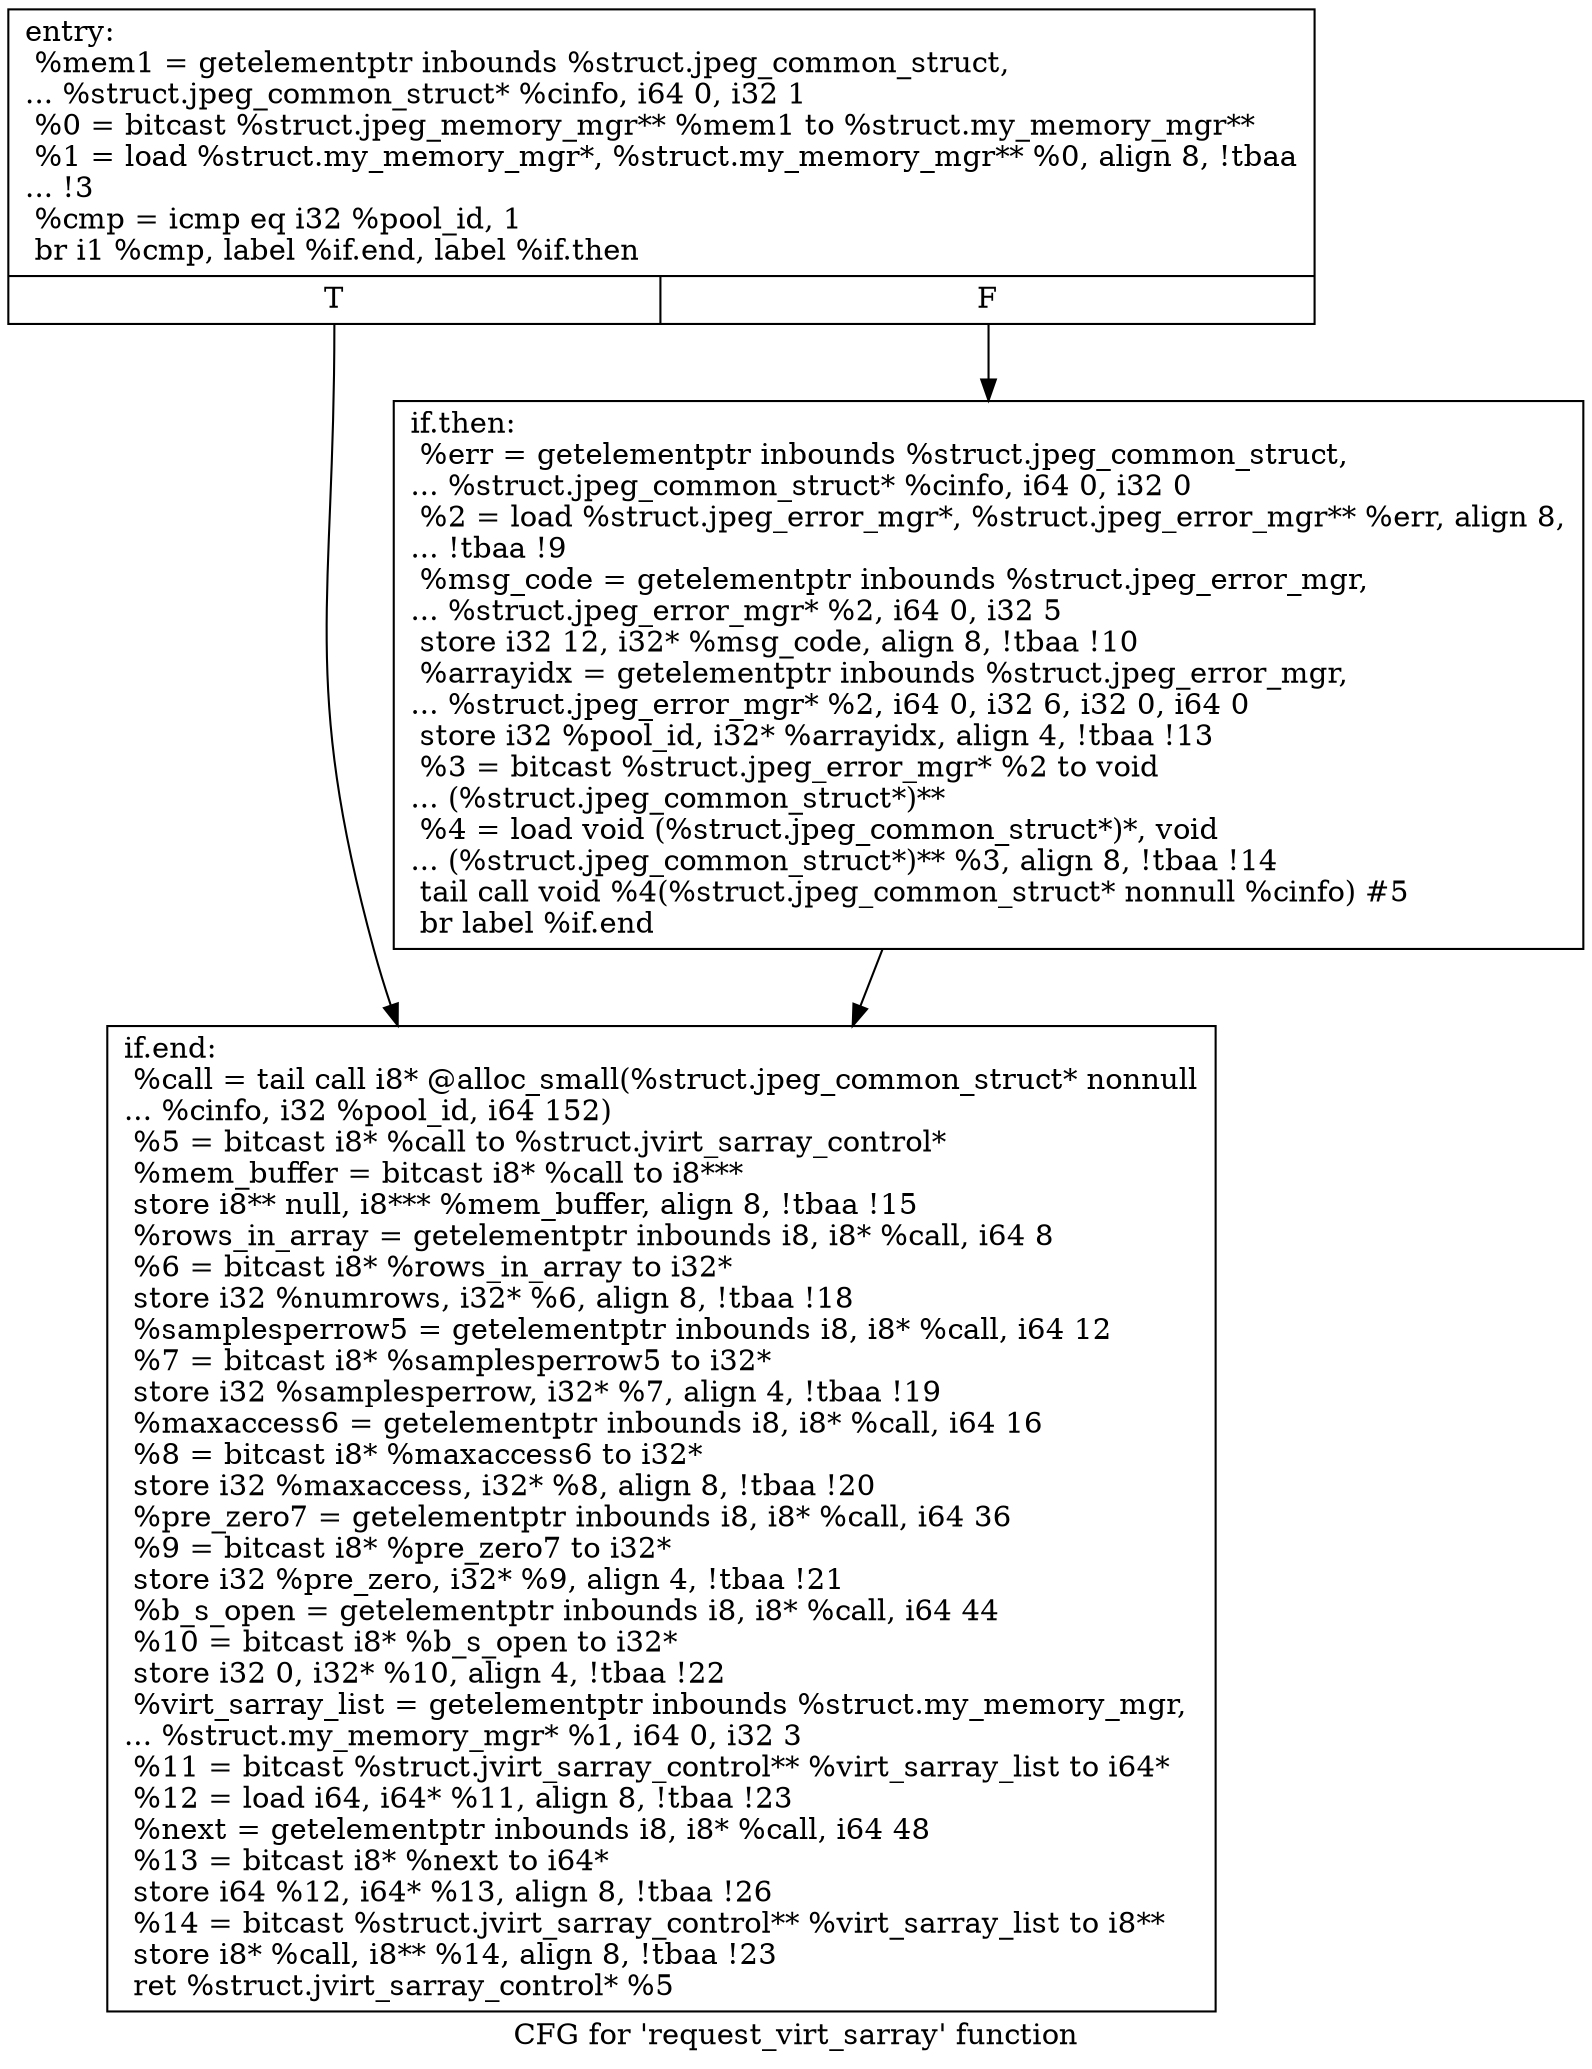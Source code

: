 digraph "CFG for 'request_virt_sarray' function" {
	label="CFG for 'request_virt_sarray' function";

	Node0x576fb20 [shape=record,label="{entry:\l  %mem1 = getelementptr inbounds %struct.jpeg_common_struct,\l... %struct.jpeg_common_struct* %cinfo, i64 0, i32 1\l  %0 = bitcast %struct.jpeg_memory_mgr** %mem1 to %struct.my_memory_mgr**\l  %1 = load %struct.my_memory_mgr*, %struct.my_memory_mgr** %0, align 8, !tbaa\l... !3\l  %cmp = icmp eq i32 %pool_id, 1\l  br i1 %cmp, label %if.end, label %if.then\l|{<s0>T|<s1>F}}"];
	Node0x576fb20:s0 -> Node0x57853a0;
	Node0x576fb20:s1 -> Node0x5785470;
	Node0x5785470 [shape=record,label="{if.then:                                          \l  %err = getelementptr inbounds %struct.jpeg_common_struct,\l... %struct.jpeg_common_struct* %cinfo, i64 0, i32 0\l  %2 = load %struct.jpeg_error_mgr*, %struct.jpeg_error_mgr** %err, align 8,\l... !tbaa !9\l  %msg_code = getelementptr inbounds %struct.jpeg_error_mgr,\l... %struct.jpeg_error_mgr* %2, i64 0, i32 5\l  store i32 12, i32* %msg_code, align 8, !tbaa !10\l  %arrayidx = getelementptr inbounds %struct.jpeg_error_mgr,\l... %struct.jpeg_error_mgr* %2, i64 0, i32 6, i32 0, i64 0\l  store i32 %pool_id, i32* %arrayidx, align 4, !tbaa !13\l  %3 = bitcast %struct.jpeg_error_mgr* %2 to void\l... (%struct.jpeg_common_struct*)**\l  %4 = load void (%struct.jpeg_common_struct*)*, void\l... (%struct.jpeg_common_struct*)** %3, align 8, !tbaa !14\l  tail call void %4(%struct.jpeg_common_struct* nonnull %cinfo) #5\l  br label %if.end\l}"];
	Node0x5785470 -> Node0x57853a0;
	Node0x57853a0 [shape=record,label="{if.end:                                           \l  %call = tail call i8* @alloc_small(%struct.jpeg_common_struct* nonnull\l... %cinfo, i32 %pool_id, i64 152)\l  %5 = bitcast i8* %call to %struct.jvirt_sarray_control*\l  %mem_buffer = bitcast i8* %call to i8***\l  store i8** null, i8*** %mem_buffer, align 8, !tbaa !15\l  %rows_in_array = getelementptr inbounds i8, i8* %call, i64 8\l  %6 = bitcast i8* %rows_in_array to i32*\l  store i32 %numrows, i32* %6, align 8, !tbaa !18\l  %samplesperrow5 = getelementptr inbounds i8, i8* %call, i64 12\l  %7 = bitcast i8* %samplesperrow5 to i32*\l  store i32 %samplesperrow, i32* %7, align 4, !tbaa !19\l  %maxaccess6 = getelementptr inbounds i8, i8* %call, i64 16\l  %8 = bitcast i8* %maxaccess6 to i32*\l  store i32 %maxaccess, i32* %8, align 8, !tbaa !20\l  %pre_zero7 = getelementptr inbounds i8, i8* %call, i64 36\l  %9 = bitcast i8* %pre_zero7 to i32*\l  store i32 %pre_zero, i32* %9, align 4, !tbaa !21\l  %b_s_open = getelementptr inbounds i8, i8* %call, i64 44\l  %10 = bitcast i8* %b_s_open to i32*\l  store i32 0, i32* %10, align 4, !tbaa !22\l  %virt_sarray_list = getelementptr inbounds %struct.my_memory_mgr,\l... %struct.my_memory_mgr* %1, i64 0, i32 3\l  %11 = bitcast %struct.jvirt_sarray_control** %virt_sarray_list to i64*\l  %12 = load i64, i64* %11, align 8, !tbaa !23\l  %next = getelementptr inbounds i8, i8* %call, i64 48\l  %13 = bitcast i8* %next to i64*\l  store i64 %12, i64* %13, align 8, !tbaa !26\l  %14 = bitcast %struct.jvirt_sarray_control** %virt_sarray_list to i8**\l  store i8* %call, i8** %14, align 8, !tbaa !23\l  ret %struct.jvirt_sarray_control* %5\l}"];
}
